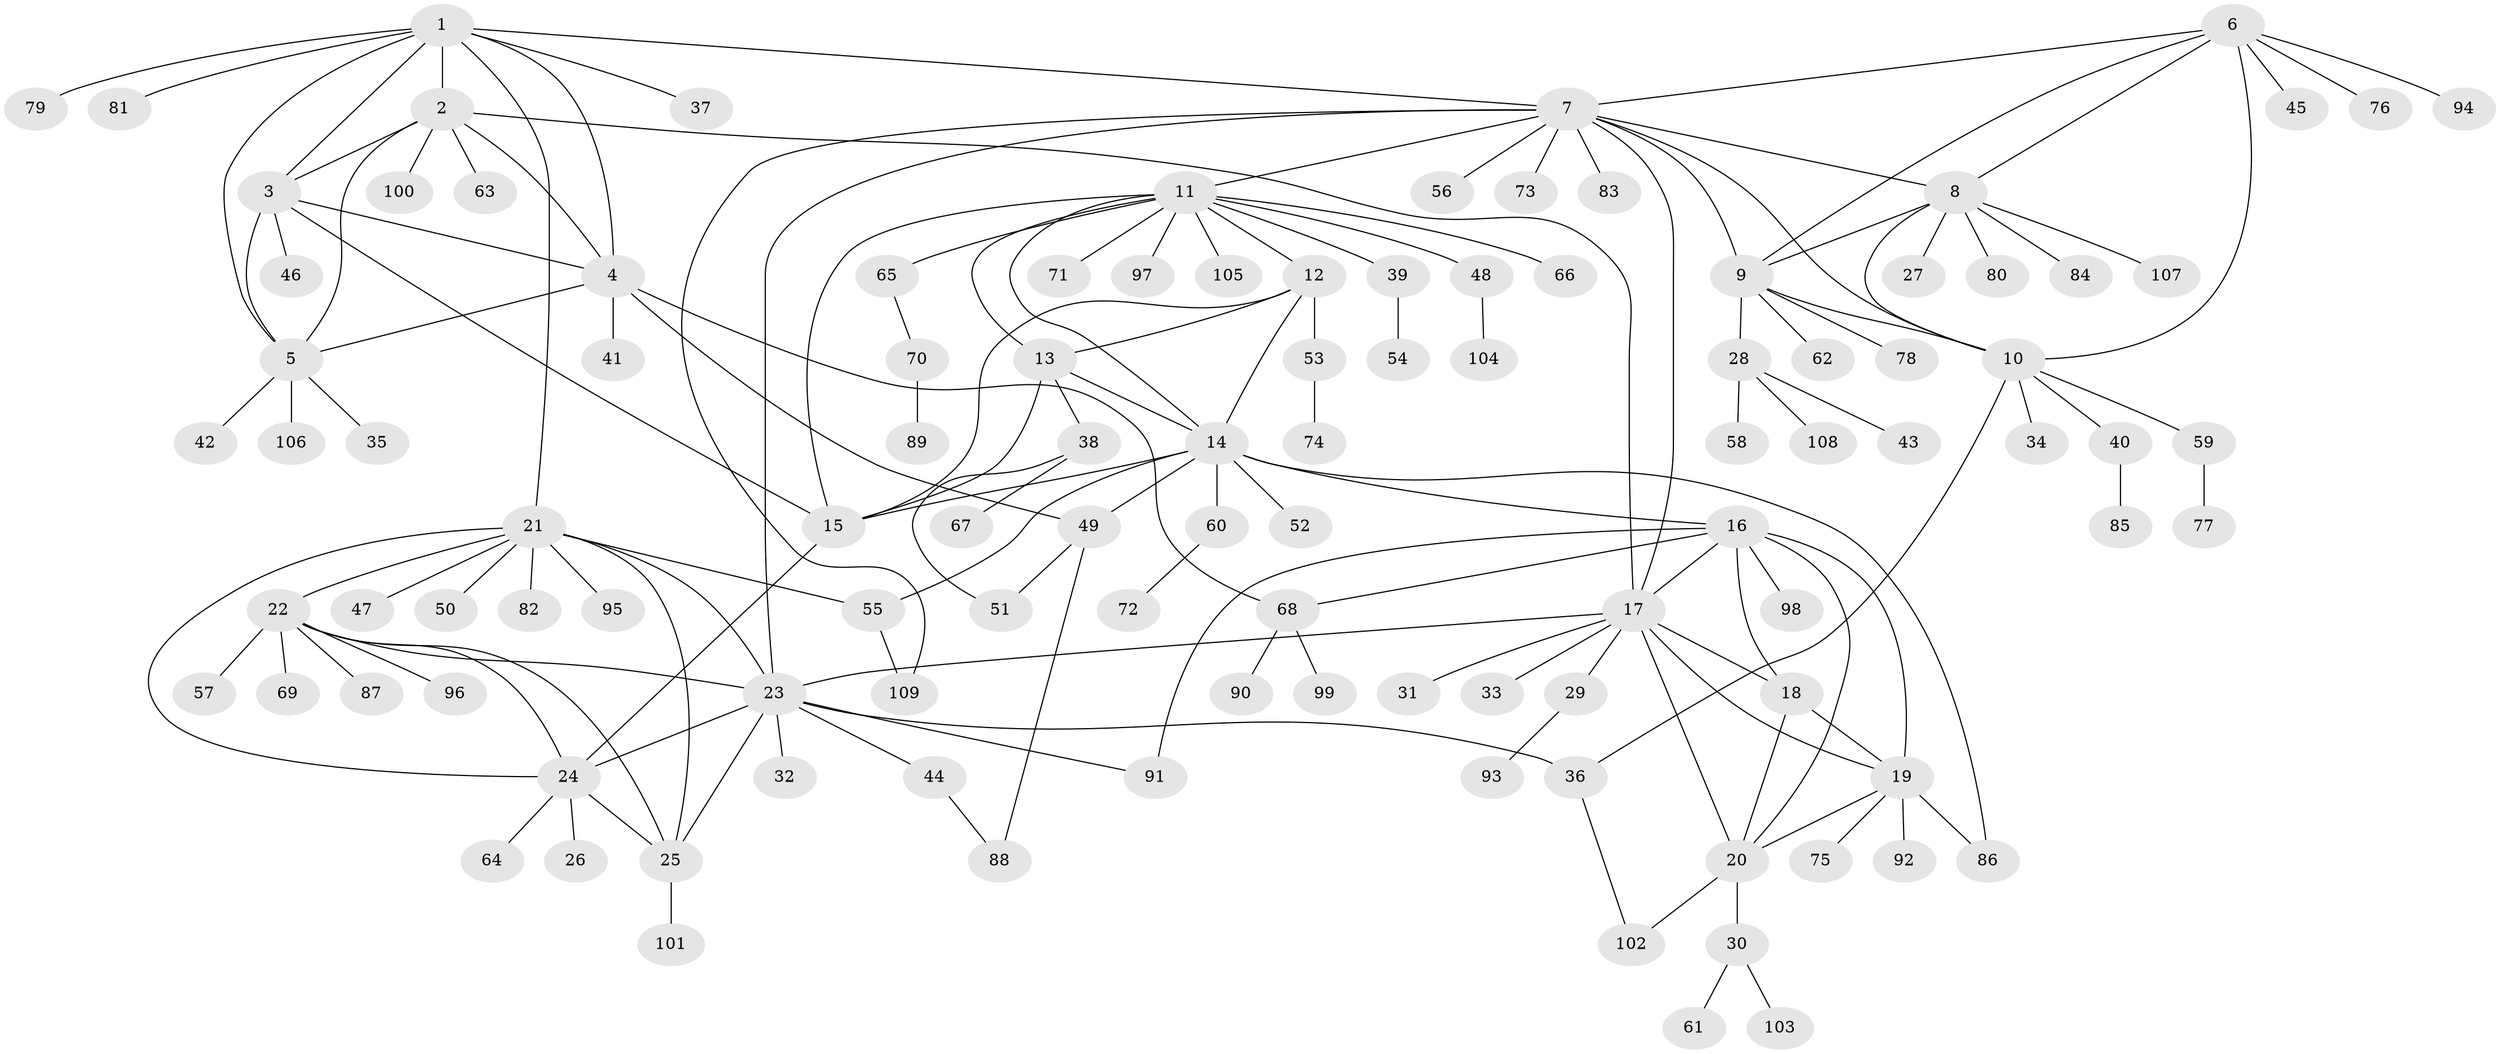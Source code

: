 // coarse degree distribution, {8: 0.04938271604938271, 6: 0.07407407407407407, 5: 0.04938271604938271, 9: 0.024691358024691357, 11: 0.024691358024691357, 7: 0.012345679012345678, 12: 0.012345679012345678, 10: 0.012345679012345678, 4: 0.012345679012345678, 1: 0.5802469135802469, 3: 0.04938271604938271, 2: 0.09876543209876543}
// Generated by graph-tools (version 1.1) at 2025/52/02/27/25 19:52:15]
// undirected, 109 vertices, 154 edges
graph export_dot {
graph [start="1"]
  node [color=gray90,style=filled];
  1;
  2;
  3;
  4;
  5;
  6;
  7;
  8;
  9;
  10;
  11;
  12;
  13;
  14;
  15;
  16;
  17;
  18;
  19;
  20;
  21;
  22;
  23;
  24;
  25;
  26;
  27;
  28;
  29;
  30;
  31;
  32;
  33;
  34;
  35;
  36;
  37;
  38;
  39;
  40;
  41;
  42;
  43;
  44;
  45;
  46;
  47;
  48;
  49;
  50;
  51;
  52;
  53;
  54;
  55;
  56;
  57;
  58;
  59;
  60;
  61;
  62;
  63;
  64;
  65;
  66;
  67;
  68;
  69;
  70;
  71;
  72;
  73;
  74;
  75;
  76;
  77;
  78;
  79;
  80;
  81;
  82;
  83;
  84;
  85;
  86;
  87;
  88;
  89;
  90;
  91;
  92;
  93;
  94;
  95;
  96;
  97;
  98;
  99;
  100;
  101;
  102;
  103;
  104;
  105;
  106;
  107;
  108;
  109;
  1 -- 2;
  1 -- 3;
  1 -- 4;
  1 -- 5;
  1 -- 7;
  1 -- 21;
  1 -- 37;
  1 -- 79;
  1 -- 81;
  2 -- 3;
  2 -- 4;
  2 -- 5;
  2 -- 17;
  2 -- 63;
  2 -- 100;
  3 -- 4;
  3 -- 5;
  3 -- 15;
  3 -- 46;
  4 -- 5;
  4 -- 41;
  4 -- 49;
  4 -- 68;
  5 -- 35;
  5 -- 42;
  5 -- 106;
  6 -- 7;
  6 -- 8;
  6 -- 9;
  6 -- 10;
  6 -- 45;
  6 -- 76;
  6 -- 94;
  7 -- 8;
  7 -- 9;
  7 -- 10;
  7 -- 11;
  7 -- 17;
  7 -- 23;
  7 -- 56;
  7 -- 73;
  7 -- 83;
  7 -- 109;
  8 -- 9;
  8 -- 10;
  8 -- 27;
  8 -- 80;
  8 -- 84;
  8 -- 107;
  9 -- 10;
  9 -- 28;
  9 -- 62;
  9 -- 78;
  10 -- 34;
  10 -- 36;
  10 -- 40;
  10 -- 59;
  11 -- 12;
  11 -- 13;
  11 -- 14;
  11 -- 15;
  11 -- 39;
  11 -- 48;
  11 -- 65;
  11 -- 66;
  11 -- 71;
  11 -- 97;
  11 -- 105;
  12 -- 13;
  12 -- 14;
  12 -- 15;
  12 -- 53;
  13 -- 14;
  13 -- 15;
  13 -- 38;
  14 -- 15;
  14 -- 16;
  14 -- 49;
  14 -- 52;
  14 -- 55;
  14 -- 60;
  14 -- 86;
  15 -- 24;
  16 -- 17;
  16 -- 18;
  16 -- 19;
  16 -- 20;
  16 -- 68;
  16 -- 91;
  16 -- 98;
  17 -- 18;
  17 -- 19;
  17 -- 20;
  17 -- 23;
  17 -- 29;
  17 -- 31;
  17 -- 33;
  18 -- 19;
  18 -- 20;
  19 -- 20;
  19 -- 75;
  19 -- 86;
  19 -- 92;
  20 -- 30;
  20 -- 102;
  21 -- 22;
  21 -- 23;
  21 -- 24;
  21 -- 25;
  21 -- 47;
  21 -- 50;
  21 -- 55;
  21 -- 82;
  21 -- 95;
  22 -- 23;
  22 -- 24;
  22 -- 25;
  22 -- 57;
  22 -- 69;
  22 -- 87;
  22 -- 96;
  23 -- 24;
  23 -- 25;
  23 -- 32;
  23 -- 36;
  23 -- 44;
  23 -- 91;
  24 -- 25;
  24 -- 26;
  24 -- 64;
  25 -- 101;
  28 -- 43;
  28 -- 58;
  28 -- 108;
  29 -- 93;
  30 -- 61;
  30 -- 103;
  36 -- 102;
  38 -- 51;
  38 -- 67;
  39 -- 54;
  40 -- 85;
  44 -- 88;
  48 -- 104;
  49 -- 51;
  49 -- 88;
  53 -- 74;
  55 -- 109;
  59 -- 77;
  60 -- 72;
  65 -- 70;
  68 -- 90;
  68 -- 99;
  70 -- 89;
}
